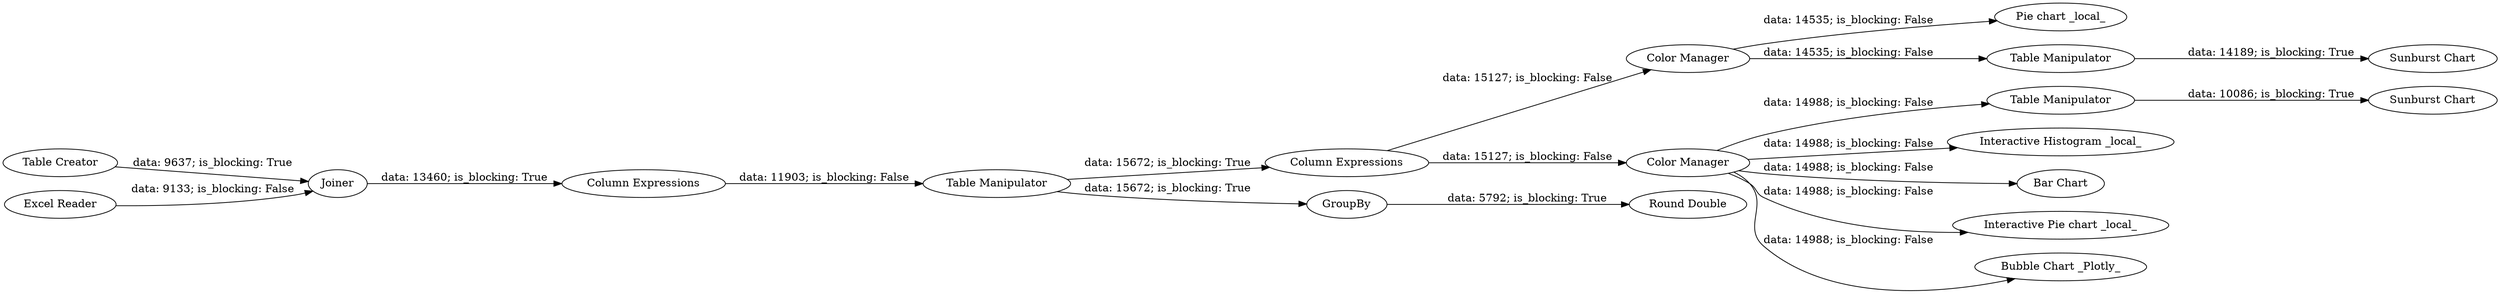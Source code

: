 digraph {
	"3242655934021908983_4" [label="Table Creator"]
	"3242655934021908983_23" [label="Pie chart _local_"]
	"3242655934021908983_14" [label="Sunburst Chart"]
	"3242655934021908983_24" [label="Sunburst Chart"]
	"3242655934021908983_22" [label="Color Manager"]
	"3242655934021908983_26" [label="Table Manipulator"]
	"3242655934021908983_5" [label=Joiner]
	"3242655934021908983_10" [label="Round Double"]
	"3242655934021908983_13" [label="Color Manager"]
	"3242655934021908983_7" [label="Column Expressions"]
	"3242655934021908983_11" [label="Column Expressions"]
	"3242655934021908983_21" [label="Interactive Histogram _local_"]
	"3242655934021908983_12" [label="Bar Chart"]
	"3242655934021908983_9" [label="Table Manipulator"]
	"3242655934021908983_8" [label=GroupBy]
	"3242655934021908983_15" [label="Interactive Pie chart _local_"]
	"3242655934021908983_6" [label="Excel Reader"]
	"3242655934021908983_20" [label="Bubble Chart _Plotly_"]
	"3242655934021908983_25" [label="Table Manipulator"]
	"3242655934021908983_5" -> "3242655934021908983_7" [label="data: 13460; is_blocking: True"]
	"3242655934021908983_13" -> "3242655934021908983_21" [label="data: 14988; is_blocking: False"]
	"3242655934021908983_9" -> "3242655934021908983_8" [label="data: 15672; is_blocking: True"]
	"3242655934021908983_4" -> "3242655934021908983_5" [label="data: 9637; is_blocking: True"]
	"3242655934021908983_13" -> "3242655934021908983_12" [label="data: 14988; is_blocking: False"]
	"3242655934021908983_6" -> "3242655934021908983_5" [label="data: 9133; is_blocking: False"]
	"3242655934021908983_13" -> "3242655934021908983_15" [label="data: 14988; is_blocking: False"]
	"3242655934021908983_11" -> "3242655934021908983_13" [label="data: 15127; is_blocking: False"]
	"3242655934021908983_25" -> "3242655934021908983_24" [label="data: 14189; is_blocking: True"]
	"3242655934021908983_13" -> "3242655934021908983_26" [label="data: 14988; is_blocking: False"]
	"3242655934021908983_22" -> "3242655934021908983_25" [label="data: 14535; is_blocking: False"]
	"3242655934021908983_8" -> "3242655934021908983_10" [label="data: 5792; is_blocking: True"]
	"3242655934021908983_7" -> "3242655934021908983_9" [label="data: 11903; is_blocking: False"]
	"3242655934021908983_9" -> "3242655934021908983_11" [label="data: 15672; is_blocking: True"]
	"3242655934021908983_11" -> "3242655934021908983_22" [label="data: 15127; is_blocking: False"]
	"3242655934021908983_22" -> "3242655934021908983_23" [label="data: 14535; is_blocking: False"]
	"3242655934021908983_13" -> "3242655934021908983_20" [label="data: 14988; is_blocking: False"]
	"3242655934021908983_26" -> "3242655934021908983_14" [label="data: 10086; is_blocking: True"]
	rankdir=LR
}
